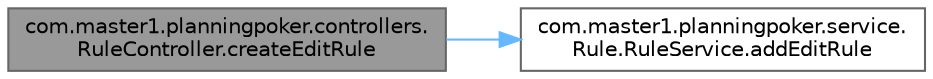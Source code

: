 digraph "com.master1.planningpoker.controllers.RuleController.createEditRule"
{
 // LATEX_PDF_SIZE
  bgcolor="transparent";
  edge [fontname=Helvetica,fontsize=10,labelfontname=Helvetica,labelfontsize=10];
  node [fontname=Helvetica,fontsize=10,shape=box,height=0.2,width=0.4];
  rankdir="LR";
  Node1 [id="Node000001",label="com.master1.planningpoker.controllers.\lRuleController.createEditRule",height=0.2,width=0.4,color="gray40", fillcolor="grey60", style="filled", fontcolor="black",tooltip="Crée ou modifie une règle. Cette méthode permet d'ajouter une nouvelle règle ou de modifier une règle..."];
  Node1 -> Node2 [id="edge1_Node000001_Node000002",color="steelblue1",style="solid",tooltip=" "];
  Node2 [id="Node000002",label="com.master1.planningpoker.service.\lRule.RuleService.addEditRule",height=0.2,width=0.4,color="grey40", fillcolor="white", style="filled",URL="$classcom_1_1master1_1_1planningpoker_1_1service_1_1_rule_1_1_rule_service.html#ad0452b27e9523517ee12c1f760b673d0",tooltip=" "];
}
